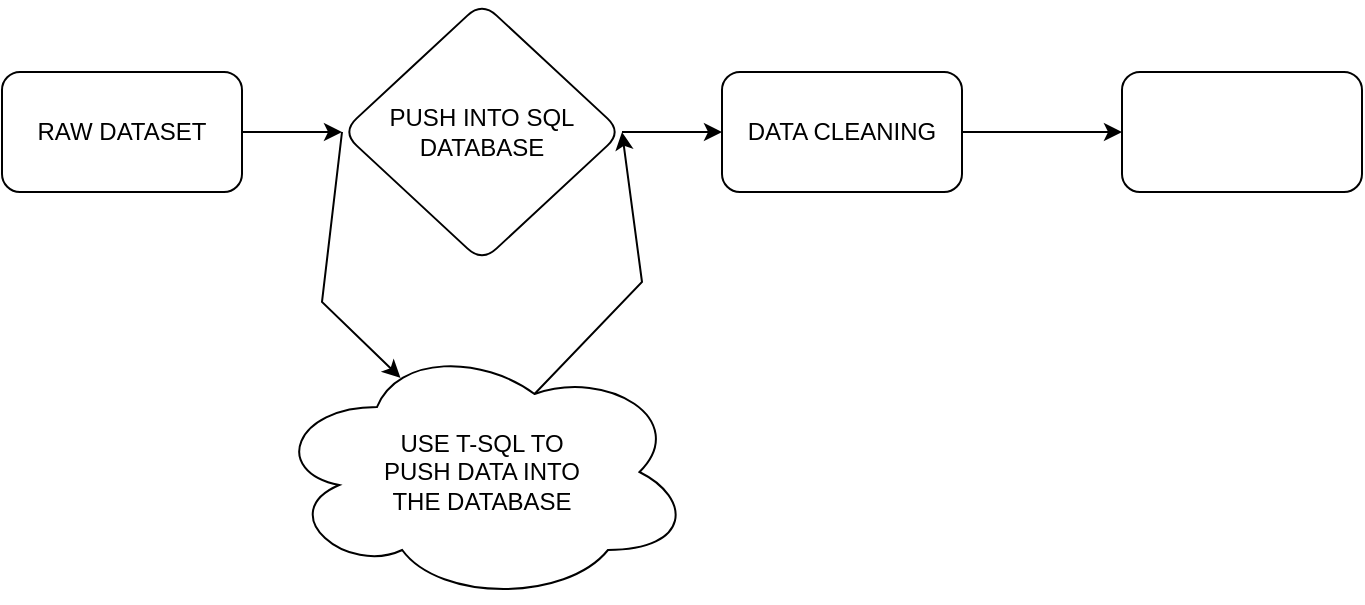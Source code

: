 <mxfile version="27.1.6">
  <diagram name="Page-1" id="cN3RCohZi6rv45wtivSY">
    <mxGraphModel dx="786" dy="417" grid="1" gridSize="10" guides="1" tooltips="1" connect="1" arrows="1" fold="1" page="1" pageScale="1" pageWidth="827" pageHeight="1169" math="0" shadow="0">
      <root>
        <mxCell id="0" />
        <mxCell id="1" parent="0" />
        <mxCell id="bBGYsic3z8YBzS9QmQXq-5" value="" style="edgeStyle=none;rounded=0;orthogonalLoop=1;jettySize=auto;html=1;elbow=vertical;" edge="1" parent="1" source="bBGYsic3z8YBzS9QmQXq-1" target="bBGYsic3z8YBzS9QmQXq-4">
          <mxGeometry relative="1" as="geometry" />
        </mxCell>
        <mxCell id="bBGYsic3z8YBzS9QmQXq-1" value="RAW DATASET" style="rounded=1;whiteSpace=wrap;html=1;" vertex="1" parent="1">
          <mxGeometry x="40" y="105" width="120" height="60" as="geometry" />
        </mxCell>
        <mxCell id="bBGYsic3z8YBzS9QmQXq-7" value="" style="edgeStyle=none;rounded=0;orthogonalLoop=1;jettySize=auto;html=1;elbow=vertical;" edge="1" parent="1" source="bBGYsic3z8YBzS9QmQXq-4" target="bBGYsic3z8YBzS9QmQXq-6">
          <mxGeometry relative="1" as="geometry" />
        </mxCell>
        <mxCell id="bBGYsic3z8YBzS9QmQXq-11" style="edgeStyle=none;rounded=0;orthogonalLoop=1;jettySize=auto;html=1;exitX=0;exitY=0.5;exitDx=0;exitDy=0;elbow=vertical;entryX=0.306;entryY=0.138;entryDx=0;entryDy=0;entryPerimeter=0;" edge="1" parent="1" source="bBGYsic3z8YBzS9QmQXq-4" target="bBGYsic3z8YBzS9QmQXq-8">
          <mxGeometry relative="1" as="geometry">
            <Array as="points">
              <mxPoint x="200" y="220" />
            </Array>
          </mxGeometry>
        </mxCell>
        <mxCell id="bBGYsic3z8YBzS9QmQXq-4" value="PUSH INTO SQL DATABASE" style="rhombus;whiteSpace=wrap;html=1;rounded=1;" vertex="1" parent="1">
          <mxGeometry x="210" y="70" width="140" height="130" as="geometry" />
        </mxCell>
        <mxCell id="bBGYsic3z8YBzS9QmQXq-14" value="" style="edgeStyle=none;rounded=0;orthogonalLoop=1;jettySize=auto;html=1;elbow=vertical;" edge="1" parent="1" source="bBGYsic3z8YBzS9QmQXq-6" target="bBGYsic3z8YBzS9QmQXq-13">
          <mxGeometry relative="1" as="geometry" />
        </mxCell>
        <mxCell id="bBGYsic3z8YBzS9QmQXq-6" value="DATA CLEANING" style="whiteSpace=wrap;html=1;rounded=1;" vertex="1" parent="1">
          <mxGeometry x="400" y="105" width="120" height="60" as="geometry" />
        </mxCell>
        <mxCell id="bBGYsic3z8YBzS9QmQXq-12" style="edgeStyle=none;rounded=0;orthogonalLoop=1;jettySize=auto;html=1;exitX=0.625;exitY=0.2;exitDx=0;exitDy=0;exitPerimeter=0;entryX=1;entryY=0.5;entryDx=0;entryDy=0;elbow=vertical;" edge="1" parent="1" source="bBGYsic3z8YBzS9QmQXq-8" target="bBGYsic3z8YBzS9QmQXq-4">
          <mxGeometry relative="1" as="geometry">
            <Array as="points">
              <mxPoint x="360" y="210" />
            </Array>
          </mxGeometry>
        </mxCell>
        <mxCell id="bBGYsic3z8YBzS9QmQXq-8" value="USE T-SQL TO &lt;br&gt;PUSH DATA INTO &lt;br&gt;THE DATABASE" style="ellipse;shape=cloud;whiteSpace=wrap;html=1;" vertex="1" parent="1">
          <mxGeometry x="175" y="240" width="210" height="130" as="geometry" />
        </mxCell>
        <mxCell id="bBGYsic3z8YBzS9QmQXq-13" value="" style="rounded=1;whiteSpace=wrap;html=1;" vertex="1" parent="1">
          <mxGeometry x="600" y="105" width="120" height="60" as="geometry" />
        </mxCell>
      </root>
    </mxGraphModel>
  </diagram>
</mxfile>
